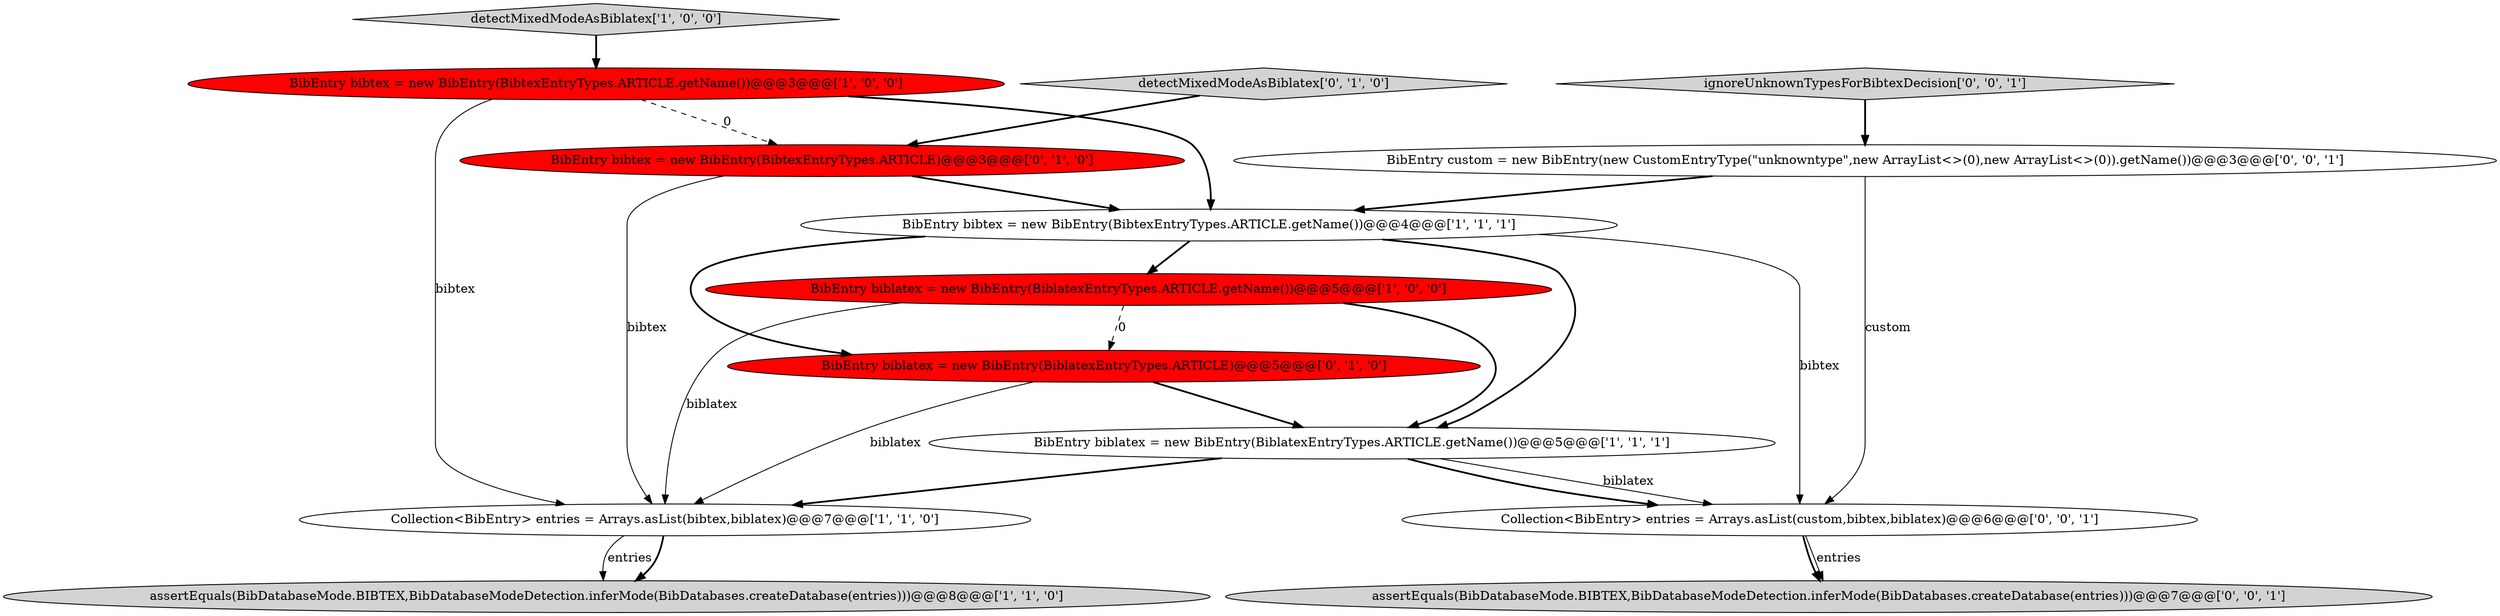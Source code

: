 digraph {
13 [style = filled, label = "assertEquals(BibDatabaseMode.BIBTEX,BibDatabaseModeDetection.inferMode(BibDatabases.createDatabase(entries)))@@@7@@@['0', '0', '1']", fillcolor = lightgray, shape = ellipse image = "AAA0AAABBB3BBB"];
2 [style = filled, label = "BibEntry bibtex = new BibEntry(BibtexEntryTypes.ARTICLE.getName())@@@4@@@['1', '1', '1']", fillcolor = white, shape = ellipse image = "AAA0AAABBB1BBB"];
10 [style = filled, label = "Collection<BibEntry> entries = Arrays.asList(custom,bibtex,biblatex)@@@6@@@['0', '0', '1']", fillcolor = white, shape = ellipse image = "AAA0AAABBB3BBB"];
0 [style = filled, label = "detectMixedModeAsBiblatex['1', '0', '0']", fillcolor = lightgray, shape = diamond image = "AAA0AAABBB1BBB"];
9 [style = filled, label = "BibEntry bibtex = new BibEntry(BibtexEntryTypes.ARTICLE)@@@3@@@['0', '1', '0']", fillcolor = red, shape = ellipse image = "AAA1AAABBB2BBB"];
6 [style = filled, label = "assertEquals(BibDatabaseMode.BIBTEX,BibDatabaseModeDetection.inferMode(BibDatabases.createDatabase(entries)))@@@8@@@['1', '1', '0']", fillcolor = lightgray, shape = ellipse image = "AAA0AAABBB1BBB"];
3 [style = filled, label = "BibEntry bibtex = new BibEntry(BibtexEntryTypes.ARTICLE.getName())@@@3@@@['1', '0', '0']", fillcolor = red, shape = ellipse image = "AAA1AAABBB1BBB"];
5 [style = filled, label = "BibEntry biblatex = new BibEntry(BiblatexEntryTypes.ARTICLE.getName())@@@5@@@['1', '0', '0']", fillcolor = red, shape = ellipse image = "AAA1AAABBB1BBB"];
1 [style = filled, label = "Collection<BibEntry> entries = Arrays.asList(bibtex,biblatex)@@@7@@@['1', '1', '0']", fillcolor = white, shape = ellipse image = "AAA0AAABBB1BBB"];
12 [style = filled, label = "BibEntry custom = new BibEntry(new CustomEntryType(\"unknowntype\",new ArrayList<>(0),new ArrayList<>(0)).getName())@@@3@@@['0', '0', '1']", fillcolor = white, shape = ellipse image = "AAA0AAABBB3BBB"];
4 [style = filled, label = "BibEntry biblatex = new BibEntry(BiblatexEntryTypes.ARTICLE.getName())@@@5@@@['1', '1', '1']", fillcolor = white, shape = ellipse image = "AAA0AAABBB1BBB"];
11 [style = filled, label = "ignoreUnknownTypesForBibtexDecision['0', '0', '1']", fillcolor = lightgray, shape = diamond image = "AAA0AAABBB3BBB"];
7 [style = filled, label = "BibEntry biblatex = new BibEntry(BiblatexEntryTypes.ARTICLE)@@@5@@@['0', '1', '0']", fillcolor = red, shape = ellipse image = "AAA1AAABBB2BBB"];
8 [style = filled, label = "detectMixedModeAsBiblatex['0', '1', '0']", fillcolor = lightgray, shape = diamond image = "AAA0AAABBB2BBB"];
0->3 [style = bold, label=""];
4->10 [style = bold, label=""];
9->1 [style = solid, label="bibtex"];
9->2 [style = bold, label=""];
2->10 [style = solid, label="bibtex"];
11->12 [style = bold, label=""];
7->4 [style = bold, label=""];
12->10 [style = solid, label="custom"];
2->4 [style = bold, label=""];
1->6 [style = solid, label="entries"];
7->1 [style = solid, label="biblatex"];
12->2 [style = bold, label=""];
1->6 [style = bold, label=""];
3->2 [style = bold, label=""];
10->13 [style = bold, label=""];
3->9 [style = dashed, label="0"];
4->10 [style = solid, label="biblatex"];
5->4 [style = bold, label=""];
5->1 [style = solid, label="biblatex"];
8->9 [style = bold, label=""];
3->1 [style = solid, label="bibtex"];
4->1 [style = bold, label=""];
2->7 [style = bold, label=""];
5->7 [style = dashed, label="0"];
10->13 [style = solid, label="entries"];
2->5 [style = bold, label=""];
}
